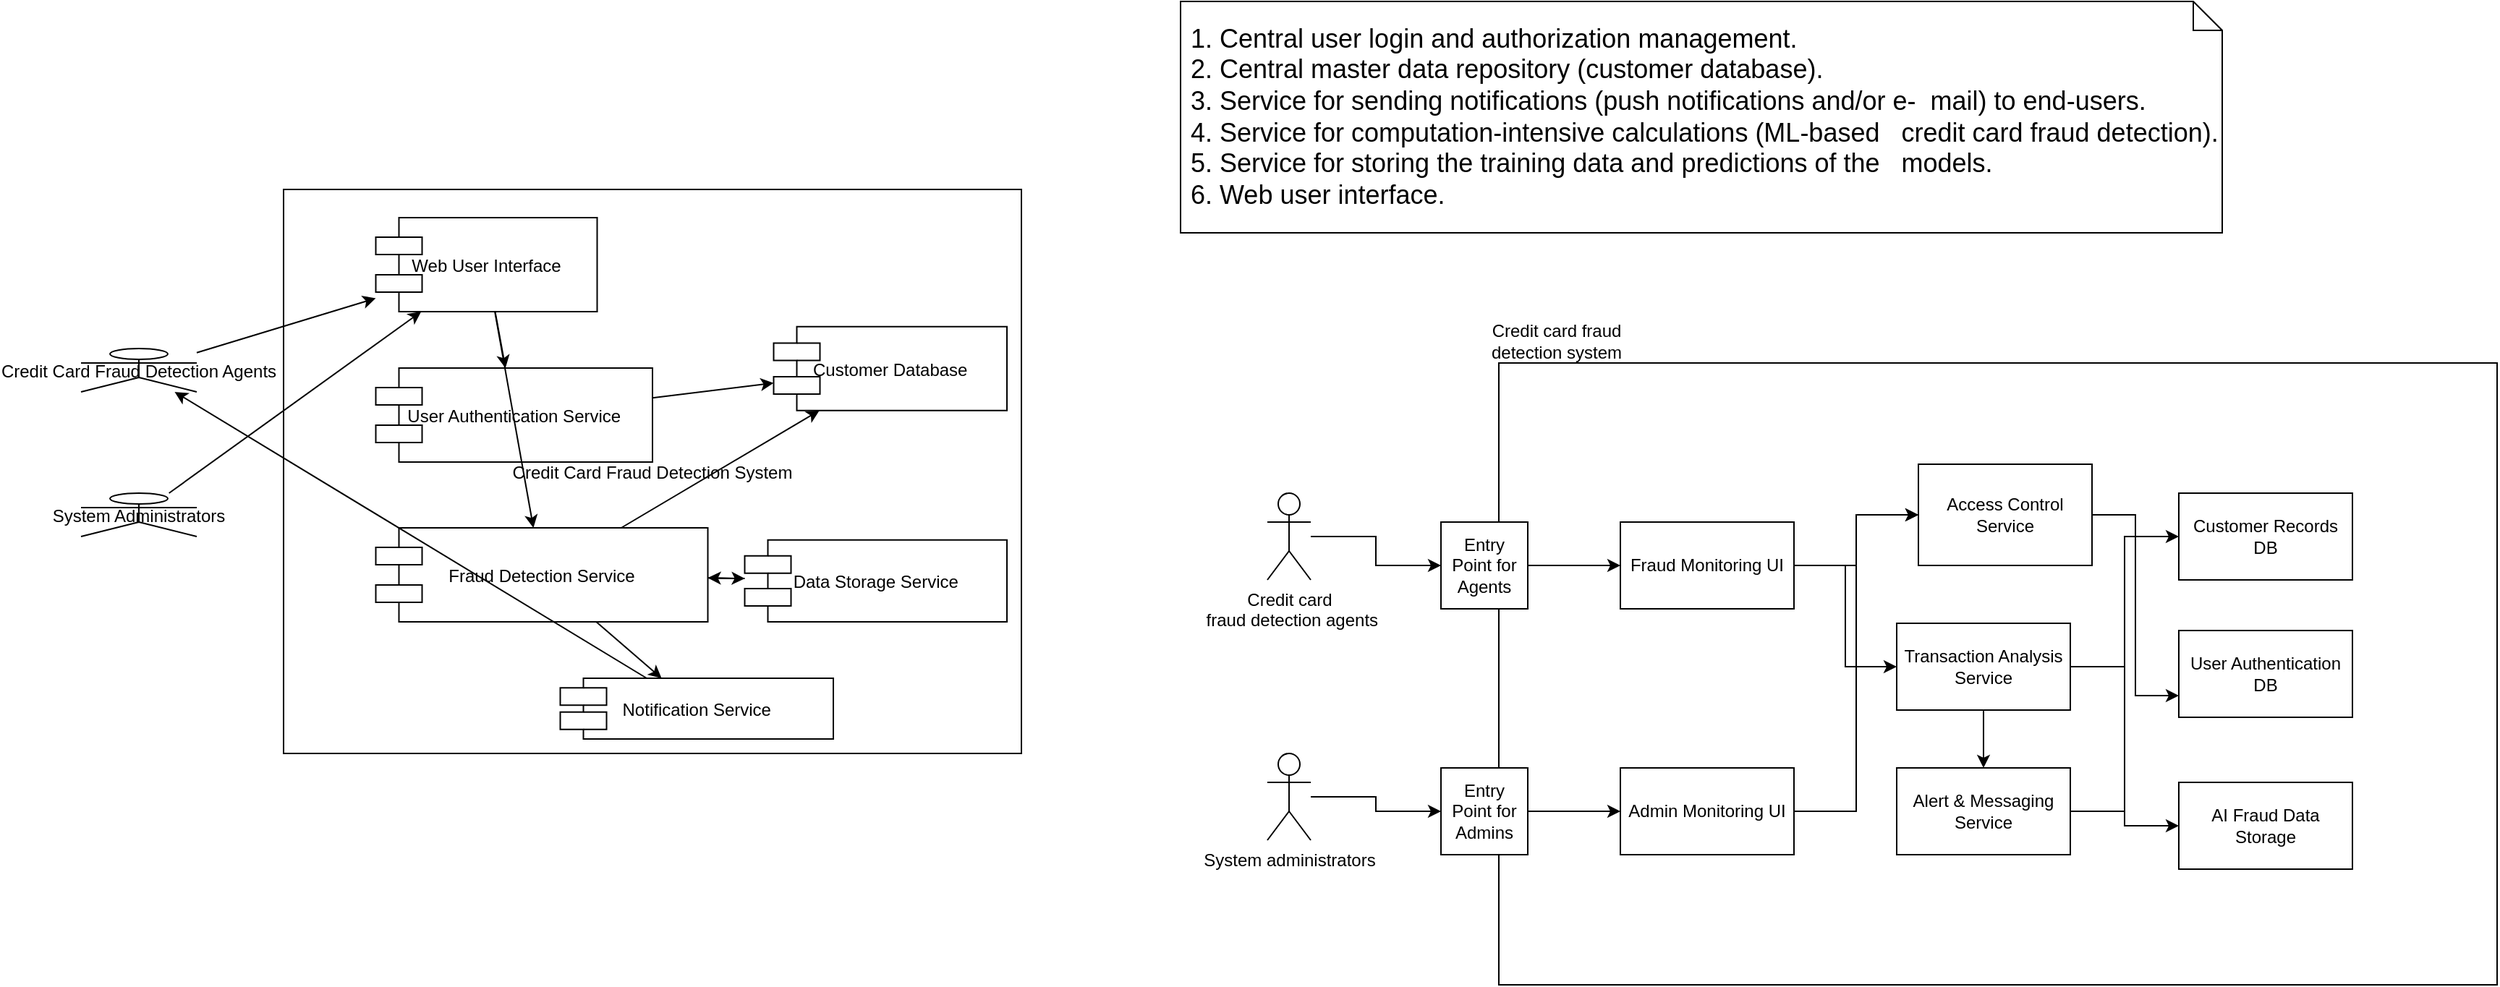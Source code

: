 <mxfile version="26.1.0">
  <diagram name="Page-1" id="USuxYv9XPbnceh0MRkEU">
    <mxGraphModel dx="1877" dy="1765" grid="1" gridSize="10" guides="1" tooltips="1" connect="1" arrows="1" fold="1" page="1" pageScale="1" pageWidth="827" pageHeight="1169" math="0" shadow="0">
      <root>
        <mxCell id="0" />
        <mxCell id="1" parent="0" />
        <mxCell id="luGG8L6NpVET7iOfrZ5E-6" value="" style="edgeStyle=orthogonalEdgeStyle;rounded=0;orthogonalLoop=1;jettySize=auto;html=1;" parent="1" source="QUnVZabD3jAlZHyOa0Sr-1" target="luGG8L6NpVET7iOfrZ5E-1" edge="1">
          <mxGeometry relative="1" as="geometry" />
        </mxCell>
        <mxCell id="QUnVZabD3jAlZHyOa0Sr-1" value="Credit c&lt;span style=&quot;background-color: transparent; color: light-dark(rgb(0, 0, 0), rgb(255, 255, 255));&quot;&gt;ard&lt;/span&gt;&lt;div&gt;&lt;span style=&quot;background-color: transparent; color: light-dark(rgb(0, 0, 0), rgb(255, 255, 255));&quot;&gt;&amp;nbsp;fraud detection agents&lt;/span&gt;&lt;/div&gt;" style="shape=umlActor;verticalLabelPosition=bottom;verticalAlign=top;html=1;outlineConnect=0;" parent="1" vertex="1">
          <mxGeometry x="50" y="180" width="30" height="60" as="geometry" />
        </mxCell>
        <mxCell id="luGG8L6NpVET7iOfrZ5E-5" value="" style="edgeStyle=orthogonalEdgeStyle;rounded=0;orthogonalLoop=1;jettySize=auto;html=1;" parent="1" source="QUnVZabD3jAlZHyOa0Sr-2" target="luGG8L6NpVET7iOfrZ5E-4" edge="1">
          <mxGeometry relative="1" as="geometry" />
        </mxCell>
        <mxCell id="QUnVZabD3jAlZHyOa0Sr-2" value="System administrators" style="shape=umlActor;verticalLabelPosition=bottom;verticalAlign=top;html=1;outlineConnect=0;" parent="1" vertex="1">
          <mxGeometry x="50" y="360" width="30" height="60" as="geometry" />
        </mxCell>
        <mxCell id="P8tNy1iYW3qsByZ3YsKK-2" value="" style="rounded=0;whiteSpace=wrap;html=1;" parent="1" vertex="1">
          <mxGeometry x="210" y="90" width="690" height="430" as="geometry" />
        </mxCell>
        <mxCell id="2dHNPo27WO1Mkap-W8mN-8" value="" style="edgeStyle=orthogonalEdgeStyle;rounded=0;orthogonalLoop=1;jettySize=auto;html=1;" edge="1" parent="1" source="luGG8L6NpVET7iOfrZ5E-1" target="2dHNPo27WO1Mkap-W8mN-3">
          <mxGeometry relative="1" as="geometry" />
        </mxCell>
        <mxCell id="luGG8L6NpVET7iOfrZ5E-1" value="Entry Point for Agents" style="whiteSpace=wrap;html=1;aspect=fixed;" parent="1" vertex="1">
          <mxGeometry x="170" y="200" width="60" height="60" as="geometry" />
        </mxCell>
        <mxCell id="2dHNPo27WO1Mkap-W8mN-9" value="" style="edgeStyle=orthogonalEdgeStyle;rounded=0;orthogonalLoop=1;jettySize=auto;html=1;" edge="1" parent="1" source="luGG8L6NpVET7iOfrZ5E-4" target="2dHNPo27WO1Mkap-W8mN-4">
          <mxGeometry relative="1" as="geometry" />
        </mxCell>
        <mxCell id="luGG8L6NpVET7iOfrZ5E-4" value="Entry Point for Admins" style="whiteSpace=wrap;html=1;aspect=fixed;" parent="1" vertex="1">
          <mxGeometry x="170" y="370" width="60" height="60" as="geometry" />
        </mxCell>
        <mxCell id="0Ji5A2vdFTpOfctsB-qt-1" value="&lt;div style=&quot;text-align: justify;&quot;&gt;&lt;font face=&quot;Helvetica&quot; style=&quot;font-size: 18px;&quot;&gt;&amp;nbsp;1. Central user login and authorization management.&lt;/font&gt;&lt;/div&gt;&lt;div style=&quot;text-align: justify;&quot;&gt;&lt;font style=&quot;font-size: 18px;&quot; face=&quot;Helvetica&quot;&gt;&amp;nbsp;2. Central master data repository (customer database).&lt;/font&gt;&lt;/div&gt;&lt;div style=&quot;text-align: justify;&quot;&gt;&lt;font style=&quot;font-size: 18px;&quot; face=&quot;Helvetica&quot;&gt;&amp;nbsp;3. Service for sending notifications (push notifications and/or e-&amp;nbsp; mail) to end-users.&lt;/font&gt;&lt;/div&gt;&lt;div style=&quot;text-align: justify;&quot;&gt;&lt;font style=&quot;font-size: 18px;&quot; face=&quot;Helvetica&quot;&gt;&amp;nbsp;4. Service for computation-intensive calculations (ML-based&amp;nbsp; &amp;nbsp;credit card fraud detection).&lt;/font&gt;&lt;/div&gt;&lt;div style=&quot;text-align: justify;&quot;&gt;&lt;font style=&quot;font-size: 18px;&quot; face=&quot;Helvetica&quot;&gt;&amp;nbsp;5. Service for storing the training data and predictions of the&amp;nbsp; &amp;nbsp;models.&lt;/font&gt;&lt;/div&gt;&lt;div style=&quot;text-align: justify;&quot;&gt;&lt;font style=&quot;font-size: 18px;&quot; face=&quot;Helvetica&quot;&gt;&amp;nbsp;6. Web user interface.&lt;/font&gt;&lt;/div&gt;" style="shape=note;size=20;whiteSpace=wrap;html=1;align=left;" parent="1" vertex="1">
          <mxGeometry x="-10" y="-160" width="720" height="160" as="geometry" />
        </mxCell>
        <mxCell id="hKYB33OC29xuQnpMXn42-1" value="Credit Card Fraud Detection Agents" style="shape=umlActor;" parent="1" vertex="1">
          <mxGeometry x="-770" y="80" width="80" height="30" as="geometry" />
        </mxCell>
        <mxCell id="hKYB33OC29xuQnpMXn42-2" value="System Administrators" style="shape=umlActor;" parent="1" vertex="1">
          <mxGeometry x="-770" y="180" width="80" height="30" as="geometry" />
        </mxCell>
        <mxCell id="hKYB33OC29xuQnpMXn42-3" value="Credit Card Fraud Detection System" style="shape=rectangle;" parent="1" vertex="1">
          <mxGeometry x="-630" y="-30" width="510" height="390" as="geometry" />
        </mxCell>
        <mxCell id="hKYB33OC29xuQnpMXn42-4" value="Web User Interface" style="shape=component;" parent="hKYB33OC29xuQnpMXn42-3" vertex="1">
          <mxGeometry x="63.75" y="19.5" width="153" height="65.0" as="geometry" />
        </mxCell>
        <mxCell id="hKYB33OC29xuQnpMXn42-5" value="User Authentication Service" style="shape=component;" parent="hKYB33OC29xuQnpMXn42-3" vertex="1">
          <mxGeometry x="63.75" y="123.5" width="191.25" height="65.0" as="geometry" />
        </mxCell>
        <mxCell id="hKYB33OC29xuQnpMXn42-6" value="Customer Database" style="shape=component;" parent="hKYB33OC29xuQnpMXn42-3" vertex="1">
          <mxGeometry x="338.75" y="94.865" width="161.25" height="57.973" as="geometry" />
        </mxCell>
        <mxCell id="hKYB33OC29xuQnpMXn42-7" value="Fraud Detection Service" style="shape=component;" parent="hKYB33OC29xuQnpMXn42-3" vertex="1">
          <mxGeometry x="63.75" y="234.0" width="229.5" height="65.0" as="geometry" />
        </mxCell>
        <mxCell id="hKYB33OC29xuQnpMXn42-8" value="Data Storage Service" style="shape=component;" parent="hKYB33OC29xuQnpMXn42-3" vertex="1">
          <mxGeometry x="318.75" y="242.432" width="181.25" height="56.571" as="geometry" />
        </mxCell>
        <mxCell id="hKYB33OC29xuQnpMXn42-9" value="Notification Service" style="shape=component;" parent="hKYB33OC29xuQnpMXn42-3" vertex="1">
          <mxGeometry x="191.25" y="338" width="188.75" height="42" as="geometry" />
        </mxCell>
        <mxCell id="hKYB33OC29xuQnpMXn42-10" parent="1" source="hKYB33OC29xuQnpMXn42-1" target="hKYB33OC29xuQnpMXn42-4" edge="1">
          <mxGeometry relative="1" as="geometry" />
        </mxCell>
        <mxCell id="hKYB33OC29xuQnpMXn42-11" parent="1" source="hKYB33OC29xuQnpMXn42-2" target="hKYB33OC29xuQnpMXn42-4" edge="1">
          <mxGeometry relative="1" as="geometry" />
        </mxCell>
        <mxCell id="hKYB33OC29xuQnpMXn42-12" parent="1" source="hKYB33OC29xuQnpMXn42-4" target="hKYB33OC29xuQnpMXn42-5" edge="1">
          <mxGeometry relative="1" as="geometry" />
        </mxCell>
        <mxCell id="hKYB33OC29xuQnpMXn42-13" parent="1" source="hKYB33OC29xuQnpMXn42-5" target="hKYB33OC29xuQnpMXn42-6" edge="1">
          <mxGeometry relative="1" as="geometry" />
        </mxCell>
        <mxCell id="hKYB33OC29xuQnpMXn42-14" parent="1" source="hKYB33OC29xuQnpMXn42-4" target="hKYB33OC29xuQnpMXn42-7" edge="1">
          <mxGeometry relative="1" as="geometry" />
        </mxCell>
        <mxCell id="hKYB33OC29xuQnpMXn42-15" parent="1" source="hKYB33OC29xuQnpMXn42-7" target="hKYB33OC29xuQnpMXn42-6" edge="1">
          <mxGeometry relative="1" as="geometry" />
        </mxCell>
        <mxCell id="hKYB33OC29xuQnpMXn42-16" parent="1" source="hKYB33OC29xuQnpMXn42-7" target="hKYB33OC29xuQnpMXn42-8" edge="1">
          <mxGeometry relative="1" as="geometry" />
        </mxCell>
        <mxCell id="hKYB33OC29xuQnpMXn42-17" parent="1" source="hKYB33OC29xuQnpMXn42-7" target="hKYB33OC29xuQnpMXn42-9" edge="1">
          <mxGeometry relative="1" as="geometry" />
        </mxCell>
        <mxCell id="hKYB33OC29xuQnpMXn42-18" parent="1" source="hKYB33OC29xuQnpMXn42-8" target="hKYB33OC29xuQnpMXn42-7" edge="1">
          <mxGeometry relative="1" as="geometry" />
        </mxCell>
        <mxCell id="hKYB33OC29xuQnpMXn42-19" parent="1" source="hKYB33OC29xuQnpMXn42-9" target="hKYB33OC29xuQnpMXn42-1" edge="1">
          <mxGeometry relative="1" as="geometry" />
        </mxCell>
        <mxCell id="2dHNPo27WO1Mkap-W8mN-1" value="Credit card fraud detection system" style="text;html=1;align=center;verticalAlign=middle;whiteSpace=wrap;rounded=0;" vertex="1" parent="1">
          <mxGeometry x="200" y="60" width="100" height="30" as="geometry" />
        </mxCell>
        <mxCell id="2dHNPo27WO1Mkap-W8mN-13" value="" style="edgeStyle=orthogonalEdgeStyle;rounded=0;orthogonalLoop=1;jettySize=auto;html=1;" edge="1" parent="1" source="2dHNPo27WO1Mkap-W8mN-2" target="2dHNPo27WO1Mkap-W8mN-6">
          <mxGeometry relative="1" as="geometry" />
        </mxCell>
        <mxCell id="2dHNPo27WO1Mkap-W8mN-17" style="edgeStyle=orthogonalEdgeStyle;rounded=0;orthogonalLoop=1;jettySize=auto;html=1;exitX=1;exitY=0.5;exitDx=0;exitDy=0;entryX=0;entryY=0.5;entryDx=0;entryDy=0;" edge="1" parent="1" source="2dHNPo27WO1Mkap-W8mN-2" target="2dHNPo27WO1Mkap-W8mN-15">
          <mxGeometry relative="1" as="geometry" />
        </mxCell>
        <mxCell id="2dHNPo27WO1Mkap-W8mN-2" value="Transaction Analysis Service" style="rounded=0;whiteSpace=wrap;html=1;" vertex="1" parent="1">
          <mxGeometry x="485" y="270" width="120" height="60" as="geometry" />
        </mxCell>
        <mxCell id="2dHNPo27WO1Mkap-W8mN-10" value="" style="edgeStyle=orthogonalEdgeStyle;rounded=0;orthogonalLoop=1;jettySize=auto;html=1;" edge="1" parent="1" source="2dHNPo27WO1Mkap-W8mN-3" target="2dHNPo27WO1Mkap-W8mN-7">
          <mxGeometry relative="1" as="geometry" />
        </mxCell>
        <mxCell id="2dHNPo27WO1Mkap-W8mN-12" style="edgeStyle=orthogonalEdgeStyle;rounded=0;orthogonalLoop=1;jettySize=auto;html=1;entryX=0;entryY=0.5;entryDx=0;entryDy=0;" edge="1" parent="1" source="2dHNPo27WO1Mkap-W8mN-3" target="2dHNPo27WO1Mkap-W8mN-2">
          <mxGeometry relative="1" as="geometry" />
        </mxCell>
        <mxCell id="2dHNPo27WO1Mkap-W8mN-3" value="Fraud Monitoring UI" style="rounded=0;whiteSpace=wrap;html=1;" vertex="1" parent="1">
          <mxGeometry x="294" y="200" width="120" height="60" as="geometry" />
        </mxCell>
        <mxCell id="2dHNPo27WO1Mkap-W8mN-11" style="edgeStyle=orthogonalEdgeStyle;rounded=0;orthogonalLoop=1;jettySize=auto;html=1;exitX=1;exitY=0.5;exitDx=0;exitDy=0;entryX=0;entryY=0.5;entryDx=0;entryDy=0;" edge="1" parent="1" source="2dHNPo27WO1Mkap-W8mN-4" target="2dHNPo27WO1Mkap-W8mN-7">
          <mxGeometry relative="1" as="geometry" />
        </mxCell>
        <mxCell id="2dHNPo27WO1Mkap-W8mN-4" value="Admin Monitoring UI" style="rounded=0;whiteSpace=wrap;html=1;" vertex="1" parent="1">
          <mxGeometry x="294" y="370" width="120" height="60" as="geometry" />
        </mxCell>
        <mxCell id="2dHNPo27WO1Mkap-W8mN-5" value="Customer Records DB" style="rounded=0;whiteSpace=wrap;html=1;" vertex="1" parent="1">
          <mxGeometry x="680" y="180" width="120" height="60" as="geometry" />
        </mxCell>
        <mxCell id="2dHNPo27WO1Mkap-W8mN-18" style="edgeStyle=orthogonalEdgeStyle;rounded=0;orthogonalLoop=1;jettySize=auto;html=1;entryX=0;entryY=0.5;entryDx=0;entryDy=0;" edge="1" parent="1" source="2dHNPo27WO1Mkap-W8mN-6" target="2dHNPo27WO1Mkap-W8mN-5">
          <mxGeometry relative="1" as="geometry" />
        </mxCell>
        <mxCell id="2dHNPo27WO1Mkap-W8mN-6" value="Alert &amp;amp; Messaging Service" style="rounded=0;whiteSpace=wrap;html=1;" vertex="1" parent="1">
          <mxGeometry x="485" y="370" width="120" height="60" as="geometry" />
        </mxCell>
        <mxCell id="2dHNPo27WO1Mkap-W8mN-16" style="edgeStyle=orthogonalEdgeStyle;rounded=0;orthogonalLoop=1;jettySize=auto;html=1;entryX=0;entryY=0.75;entryDx=0;entryDy=0;" edge="1" parent="1" source="2dHNPo27WO1Mkap-W8mN-7" target="2dHNPo27WO1Mkap-W8mN-14">
          <mxGeometry relative="1" as="geometry" />
        </mxCell>
        <mxCell id="2dHNPo27WO1Mkap-W8mN-7" value="Access Control Service" style="rounded=0;whiteSpace=wrap;html=1;" vertex="1" parent="1">
          <mxGeometry x="500" y="160" width="120" height="70" as="geometry" />
        </mxCell>
        <mxCell id="2dHNPo27WO1Mkap-W8mN-14" value="User Authentication DB" style="rounded=0;whiteSpace=wrap;html=1;" vertex="1" parent="1">
          <mxGeometry x="680" y="275" width="120" height="60" as="geometry" />
        </mxCell>
        <mxCell id="2dHNPo27WO1Mkap-W8mN-15" value="AI Fraud Data Storage" style="rounded=0;whiteSpace=wrap;html=1;" vertex="1" parent="1">
          <mxGeometry x="680" y="380" width="120" height="60" as="geometry" />
        </mxCell>
      </root>
    </mxGraphModel>
  </diagram>
</mxfile>
